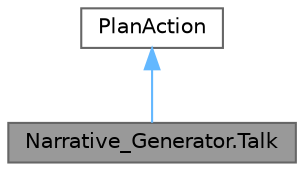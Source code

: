 digraph "Narrative_Generator.Talk"
{
 // LATEX_PDF_SIZE
  bgcolor="transparent";
  edge [fontname=Helvetica,fontsize=10,labelfontname=Helvetica,labelfontsize=10];
  node [fontname=Helvetica,fontsize=10,shape=box,height=0.2,width=0.4];
  Node1 [label="Narrative_Generator.Talk",height=0.2,width=0.4,color="gray40", fillcolor="grey60", style="filled", fontcolor="black",tooltip="The class that implements the agent's action: \"Talk\"."];
  Node2 -> Node1 [dir="back",color="steelblue1",style="solid"];
  Node2 [label="PlanAction",height=0.2,width=0.4,color="gray40", fillcolor="white", style="filled",URL="$class_narrative___generator_1_1_plan_action.html",tooltip="A class that implements an action that an agent takes to change the state of the storyworld."];
}
